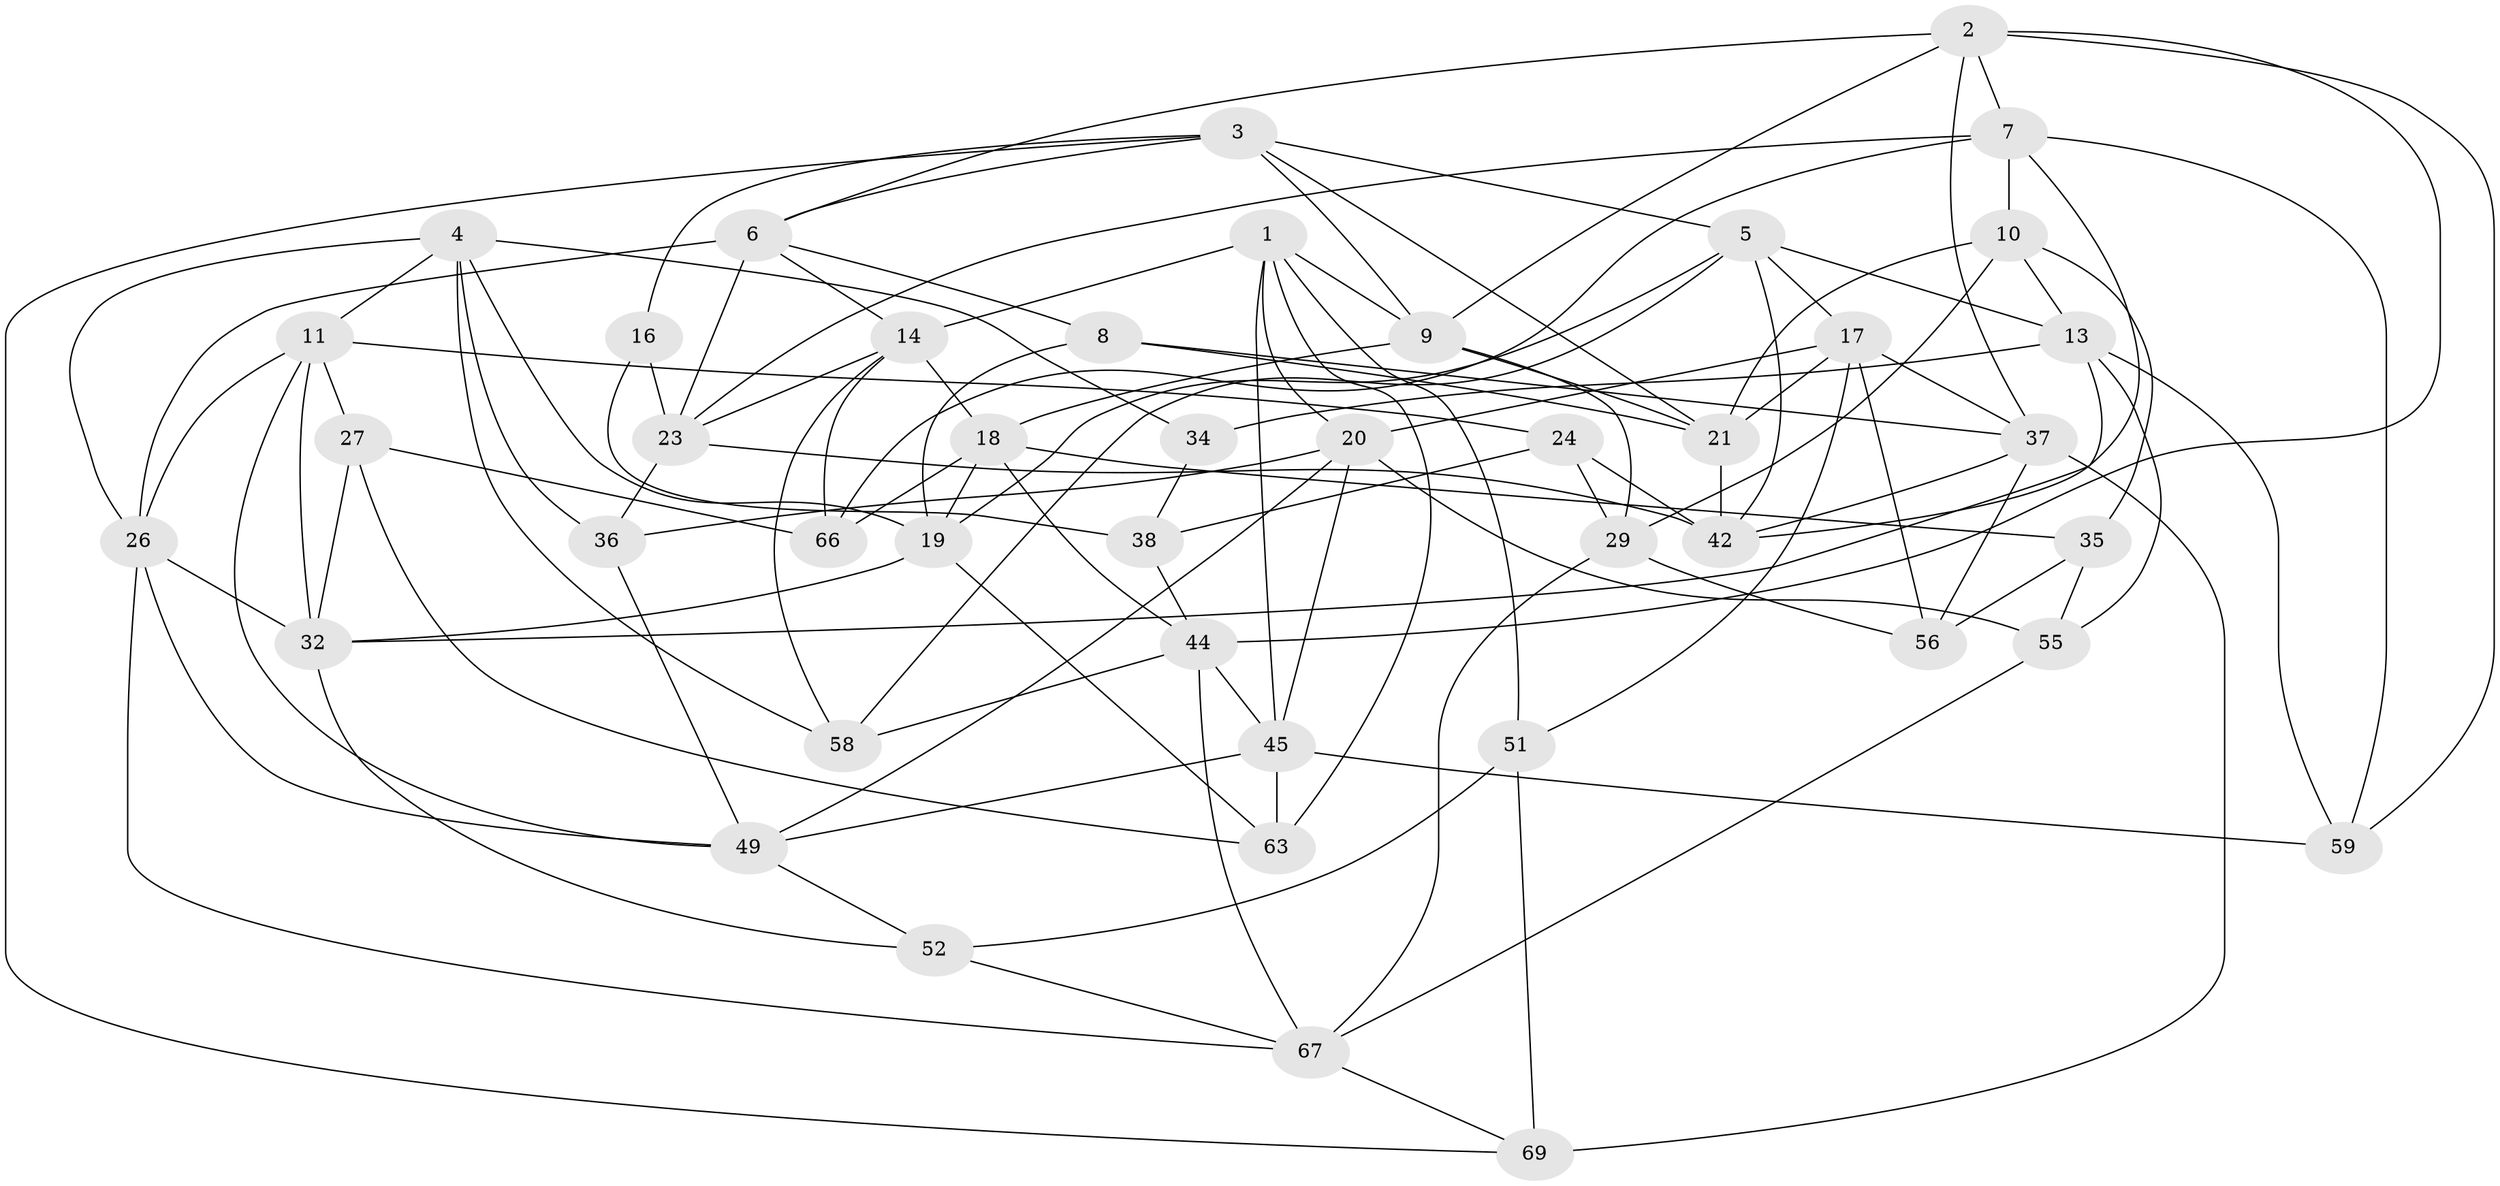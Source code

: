 // original degree distribution, {4: 1.0}
// Generated by graph-tools (version 1.1) at 2025/42/03/06/25 10:42:23]
// undirected, 44 vertices, 113 edges
graph export_dot {
graph [start="1"]
  node [color=gray90,style=filled];
  1 [super="+15"];
  2 [super="+54"];
  3 [super="+43"];
  4 [super="+33"];
  5 [super="+61"];
  6 [super="+25"];
  7 [super="+30"];
  8;
  9 [super="+39"];
  10 [super="+41"];
  11 [super="+12"];
  13 [super="+40"];
  14 [super="+65"];
  16;
  17 [super="+60"];
  18 [super="+48"];
  19 [super="+22"];
  20 [super="+46"];
  21 [super="+57"];
  23 [super="+31"];
  24;
  26 [super="+28"];
  27;
  29 [super="+47"];
  32 [super="+72"];
  34;
  35;
  36;
  37 [super="+62"];
  38 [super="+53"];
  42 [super="+70"];
  44 [super="+50"];
  45 [super="+68"];
  49 [super="+64"];
  51;
  52;
  55;
  56;
  58;
  59;
  63;
  66;
  67 [super="+71"];
  69;
  1 -- 63;
  1 -- 51;
  1 -- 9;
  1 -- 20;
  1 -- 45;
  1 -- 14;
  2 -- 6;
  2 -- 7;
  2 -- 9;
  2 -- 59;
  2 -- 37;
  2 -- 44;
  3 -- 5;
  3 -- 16;
  3 -- 9;
  3 -- 69;
  3 -- 21;
  3 -- 6;
  4 -- 36;
  4 -- 34;
  4 -- 11;
  4 -- 26;
  4 -- 19;
  4 -- 58;
  5 -- 13;
  5 -- 58;
  5 -- 17;
  5 -- 42;
  5 -- 19;
  6 -- 8;
  6 -- 26;
  6 -- 14;
  6 -- 23;
  7 -- 59;
  7 -- 23;
  7 -- 10;
  7 -- 42;
  7 -- 66;
  8 -- 19;
  8 -- 21;
  8 -- 37;
  9 -- 21;
  9 -- 29;
  9 -- 18;
  10 -- 35;
  10 -- 29 [weight=2];
  10 -- 13;
  10 -- 21;
  11 -- 27;
  11 -- 32;
  11 -- 24;
  11 -- 49;
  11 -- 26;
  13 -- 59;
  13 -- 55;
  13 -- 32;
  13 -- 34;
  14 -- 58;
  14 -- 18;
  14 -- 66;
  14 -- 23;
  16 -- 38 [weight=2];
  16 -- 23;
  17 -- 51;
  17 -- 56;
  17 -- 37;
  17 -- 20;
  17 -- 21;
  18 -- 19;
  18 -- 35;
  18 -- 66;
  18 -- 44;
  19 -- 63;
  19 -- 32;
  20 -- 45;
  20 -- 55;
  20 -- 36;
  20 -- 49;
  21 -- 42;
  23 -- 42;
  23 -- 36;
  24 -- 42;
  24 -- 38;
  24 -- 29;
  26 -- 49;
  26 -- 67;
  26 -- 32;
  27 -- 63;
  27 -- 66;
  27 -- 32;
  29 -- 56;
  29 -- 67;
  32 -- 52;
  34 -- 38 [weight=2];
  35 -- 56;
  35 -- 55;
  36 -- 49;
  37 -- 56;
  37 -- 69;
  37 -- 42;
  38 -- 44;
  44 -- 58;
  44 -- 67;
  44 -- 45;
  45 -- 49;
  45 -- 59;
  45 -- 63;
  49 -- 52;
  51 -- 69;
  51 -- 52;
  52 -- 67;
  55 -- 67;
  67 -- 69;
}
